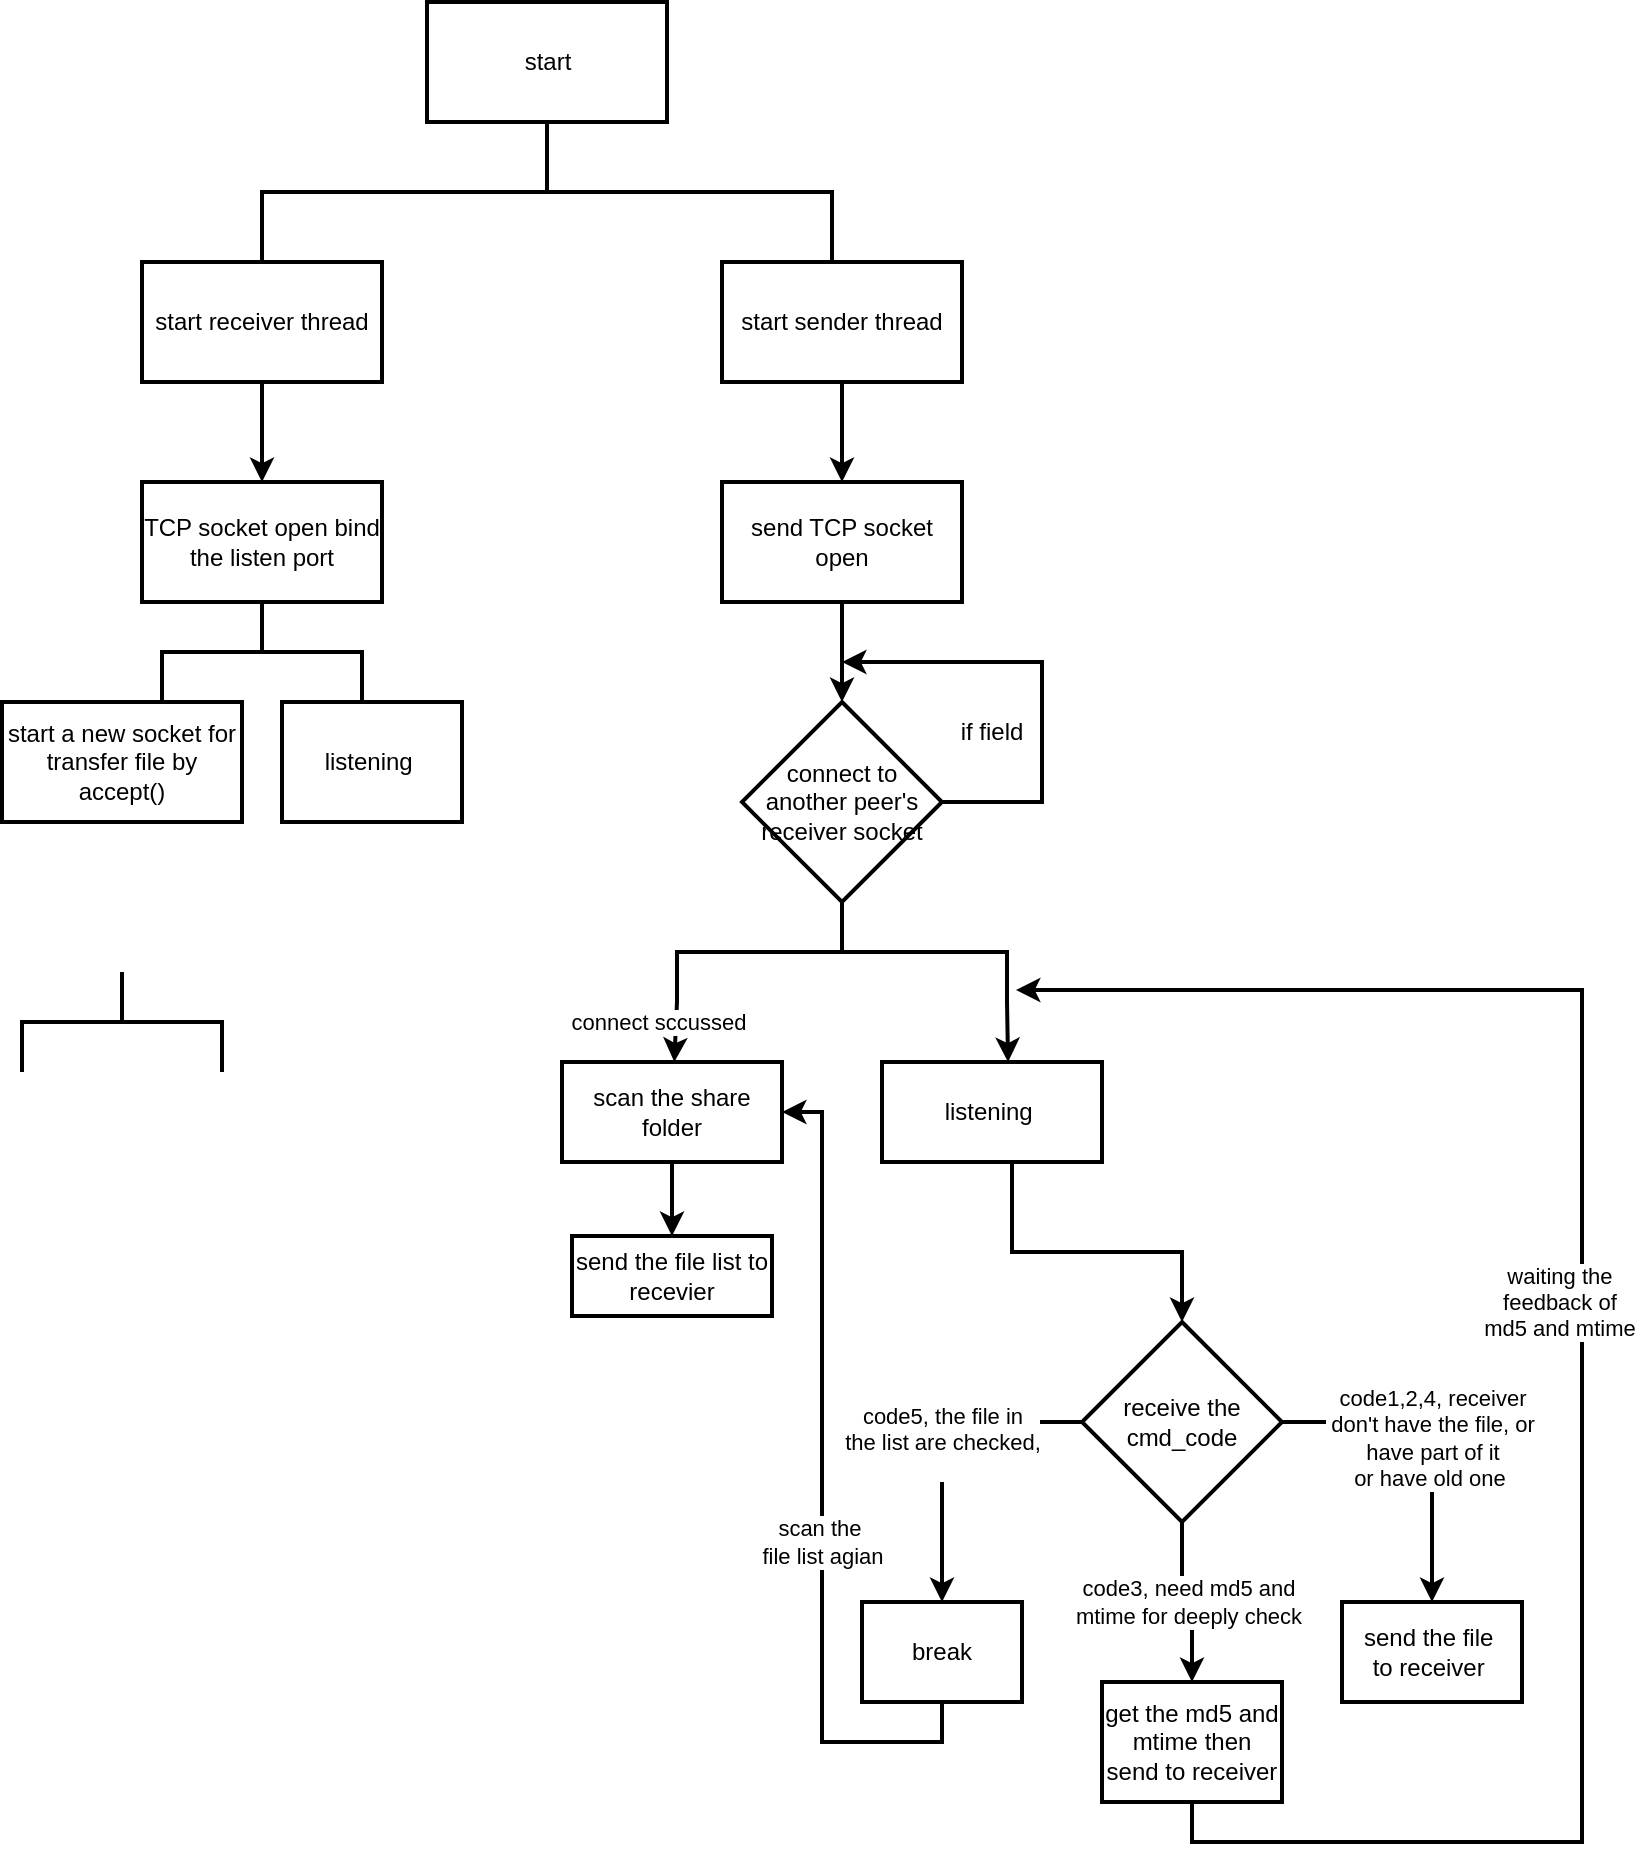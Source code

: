 <mxfile version="15.9.6" type="github">
  <diagram id="hlrBycA3chPfsHqmcFS2" name="Page-1">
    <mxGraphModel dx="887" dy="785" grid="1" gridSize="10" guides="1" tooltips="1" connect="1" arrows="1" fold="1" page="1" pageScale="1" pageWidth="1169" pageHeight="1654" math="0" shadow="0">
      <root>
        <mxCell id="0" />
        <mxCell id="1" parent="0" />
        <mxCell id="_comqVu3pURFIqQYHpvl-1" value="start" style="rounded=0;whiteSpace=wrap;html=1;strokeWidth=2;" vertex="1" parent="1">
          <mxGeometry x="542.5" y="220" width="120" height="60" as="geometry" />
        </mxCell>
        <mxCell id="_comqVu3pURFIqQYHpvl-2" value="" style="strokeWidth=2;html=1;shape=mxgraph.flowchart.annotation_2;align=left;labelPosition=right;pointerEvents=1;direction=south;" vertex="1" parent="1">
          <mxGeometry x="460" y="280" width="285" height="70" as="geometry" />
        </mxCell>
        <mxCell id="_comqVu3pURFIqQYHpvl-9" value="" style="edgeStyle=orthogonalEdgeStyle;rounded=0;orthogonalLoop=1;jettySize=auto;html=1;strokeWidth=2;" edge="1" parent="1" source="_comqVu3pURFIqQYHpvl-5">
          <mxGeometry relative="1" as="geometry">
            <mxPoint x="460" y="460" as="targetPoint" />
            <Array as="points">
              <mxPoint x="460" y="460" />
              <mxPoint x="460" y="460" />
            </Array>
          </mxGeometry>
        </mxCell>
        <mxCell id="_comqVu3pURFIqQYHpvl-5" value="start receiver thread" style="rounded=0;whiteSpace=wrap;html=1;strokeWidth=2;" vertex="1" parent="1">
          <mxGeometry x="400" y="350" width="120" height="60" as="geometry" />
        </mxCell>
        <mxCell id="_comqVu3pURFIqQYHpvl-22" value="" style="edgeStyle=orthogonalEdgeStyle;rounded=0;orthogonalLoop=1;jettySize=auto;html=1;strokeWidth=2;" edge="1" parent="1" source="_comqVu3pURFIqQYHpvl-6" target="_comqVu3pURFIqQYHpvl-21">
          <mxGeometry relative="1" as="geometry" />
        </mxCell>
        <mxCell id="_comqVu3pURFIqQYHpvl-6" value="start sender thread" style="rounded=0;whiteSpace=wrap;html=1;strokeWidth=2;" vertex="1" parent="1">
          <mxGeometry x="690" y="350" width="120" height="60" as="geometry" />
        </mxCell>
        <mxCell id="_comqVu3pURFIqQYHpvl-8" value="TCP socket open bind the listen port" style="rounded=0;whiteSpace=wrap;html=1;strokeWidth=2;" vertex="1" parent="1">
          <mxGeometry x="400" y="460" width="120" height="60" as="geometry" />
        </mxCell>
        <mxCell id="_comqVu3pURFIqQYHpvl-12" value="" style="strokeWidth=2;html=1;shape=mxgraph.flowchart.annotation_2;align=left;labelPosition=right;pointerEvents=1;direction=south;" vertex="1" parent="1">
          <mxGeometry x="410" y="520" width="100" height="50" as="geometry" />
        </mxCell>
        <mxCell id="_comqVu3pURFIqQYHpvl-18" value="start a new socket for transfer file by accept()" style="rounded=0;whiteSpace=wrap;html=1;strokeWidth=2;" vertex="1" parent="1">
          <mxGeometry x="330" y="570" width="120" height="60" as="geometry" />
        </mxCell>
        <mxCell id="_comqVu3pURFIqQYHpvl-21" value="send TCP socket open" style="rounded=0;whiteSpace=wrap;html=1;strokeWidth=2;" vertex="1" parent="1">
          <mxGeometry x="690" y="460" width="120" height="60" as="geometry" />
        </mxCell>
        <mxCell id="_comqVu3pURFIqQYHpvl-23" value="listening&amp;nbsp;" style="rounded=0;whiteSpace=wrap;html=1;strokeWidth=2;" vertex="1" parent="1">
          <mxGeometry x="470" y="570" width="90" height="60" as="geometry" />
        </mxCell>
        <mxCell id="_comqVu3pURFIqQYHpvl-57" value="" style="edgeStyle=orthogonalEdgeStyle;rounded=0;orthogonalLoop=1;jettySize=auto;html=1;strokeWidth=2;" edge="1" parent="1" source="_comqVu3pURFIqQYHpvl-21" target="_comqVu3pURFIqQYHpvl-26">
          <mxGeometry relative="1" as="geometry" />
        </mxCell>
        <mxCell id="_comqVu3pURFIqQYHpvl-26" value="connect to another peer&#39;s receiver socket" style="strokeWidth=2;html=1;shape=mxgraph.flowchart.decision;whiteSpace=wrap;" vertex="1" parent="1">
          <mxGeometry x="700" y="570" width="100" height="100" as="geometry" />
        </mxCell>
        <mxCell id="_comqVu3pURFIqQYHpvl-30" value="connect sccussed" style="endArrow=classic;html=1;rounded=0;strokeWidth=2;exitX=1;exitY=1;exitDx=0;exitDy=0;exitPerimeter=0;" edge="1" parent="1" source="_comqVu3pURFIqQYHpvl-40" target="_comqVu3pURFIqQYHpvl-31">
          <mxGeometry x="-0.286" y="-9" width="50" height="50" relative="1" as="geometry">
            <mxPoint x="665" y="710" as="sourcePoint" />
            <mxPoint x="670" y="780" as="targetPoint" />
            <mxPoint as="offset" />
          </mxGeometry>
        </mxCell>
        <mxCell id="_comqVu3pURFIqQYHpvl-47" value="" style="edgeStyle=orthogonalEdgeStyle;rounded=0;orthogonalLoop=1;jettySize=auto;html=1;strokeWidth=2;" edge="1" parent="1" source="_comqVu3pURFIqQYHpvl-31" target="_comqVu3pURFIqQYHpvl-46">
          <mxGeometry relative="1" as="geometry" />
        </mxCell>
        <mxCell id="_comqVu3pURFIqQYHpvl-31" value="scan the share folder" style="rounded=0;whiteSpace=wrap;html=1;strokeWidth=2;" vertex="1" parent="1">
          <mxGeometry x="610" y="750" width="110" height="50" as="geometry" />
        </mxCell>
        <mxCell id="_comqVu3pURFIqQYHpvl-67" style="edgeStyle=orthogonalEdgeStyle;rounded=0;orthogonalLoop=1;jettySize=auto;html=1;exitX=1;exitY=0;exitDx=0;exitDy=0;exitPerimeter=0;entryX=0.573;entryY=0;entryDx=0;entryDy=0;strokeWidth=2;entryPerimeter=0;" edge="1" parent="1" source="_comqVu3pURFIqQYHpvl-40" target="_comqVu3pURFIqQYHpvl-45">
          <mxGeometry relative="1" as="geometry" />
        </mxCell>
        <mxCell id="_comqVu3pURFIqQYHpvl-40" value="" style="strokeWidth=2;html=1;shape=mxgraph.flowchart.annotation_2;align=left;labelPosition=right;pointerEvents=1;direction=south;" vertex="1" parent="1">
          <mxGeometry x="667.5" y="670" width="165" height="50" as="geometry" />
        </mxCell>
        <mxCell id="_comqVu3pURFIqQYHpvl-45" value="listening&amp;nbsp;" style="rounded=0;whiteSpace=wrap;html=1;strokeWidth=2;" vertex="1" parent="1">
          <mxGeometry x="770" y="750" width="110" height="50" as="geometry" />
        </mxCell>
        <mxCell id="_comqVu3pURFIqQYHpvl-46" value="send the file list to recevier" style="rounded=0;whiteSpace=wrap;html=1;strokeWidth=2;" vertex="1" parent="1">
          <mxGeometry x="615" y="837" width="100" height="40" as="geometry" />
        </mxCell>
        <mxCell id="_comqVu3pURFIqQYHpvl-49" value="" style="edgeStyle=orthogonalEdgeStyle;rounded=0;orthogonalLoop=1;jettySize=auto;html=1;strokeWidth=2;" edge="1" parent="1" source="_comqVu3pURFIqQYHpvl-45" target="_comqVu3pURFIqQYHpvl-48">
          <mxGeometry relative="1" as="geometry">
            <Array as="points">
              <mxPoint x="835" y="845" />
              <mxPoint x="920" y="845" />
            </Array>
          </mxGeometry>
        </mxCell>
        <mxCell id="_comqVu3pURFIqQYHpvl-51" value="code5, the file in&lt;br&gt;the list are checked,&lt;br&gt;&amp;nbsp;" style="edgeStyle=orthogonalEdgeStyle;rounded=0;orthogonalLoop=1;jettySize=auto;html=1;strokeWidth=2;" edge="1" parent="1" source="_comqVu3pURFIqQYHpvl-48" target="_comqVu3pURFIqQYHpvl-50">
          <mxGeometry relative="1" as="geometry" />
        </mxCell>
        <mxCell id="_comqVu3pURFIqQYHpvl-53" value="code3, need md5 and &lt;br&gt;mtime for deeply check" style="edgeStyle=orthogonalEdgeStyle;rounded=0;orthogonalLoop=1;jettySize=auto;html=1;strokeWidth=2;" edge="1" parent="1" source="_comqVu3pURFIqQYHpvl-48" target="_comqVu3pURFIqQYHpvl-52">
          <mxGeometry relative="1" as="geometry" />
        </mxCell>
        <mxCell id="_comqVu3pURFIqQYHpvl-69" value="code1,2,4, receiver&lt;br&gt;&amp;nbsp;don&#39;t have the file, or&amp;nbsp;&lt;br&gt;have part of it&lt;br&gt;or have old one&amp;nbsp;" style="edgeStyle=orthogonalEdgeStyle;rounded=0;orthogonalLoop=1;jettySize=auto;html=1;strokeWidth=2;" edge="1" parent="1" source="_comqVu3pURFIqQYHpvl-48" target="_comqVu3pURFIqQYHpvl-68">
          <mxGeometry relative="1" as="geometry" />
        </mxCell>
        <mxCell id="_comqVu3pURFIqQYHpvl-48" value="receive the cmd_code" style="strokeWidth=2;html=1;shape=mxgraph.flowchart.decision;whiteSpace=wrap;" vertex="1" parent="1">
          <mxGeometry x="870" y="880" width="100" height="100" as="geometry" />
        </mxCell>
        <mxCell id="_comqVu3pURFIqQYHpvl-73" style="edgeStyle=orthogonalEdgeStyle;rounded=0;orthogonalLoop=1;jettySize=auto;html=1;exitX=0.5;exitY=1;exitDx=0;exitDy=0;entryX=1;entryY=0.5;entryDx=0;entryDy=0;strokeWidth=2;" edge="1" parent="1" source="_comqVu3pURFIqQYHpvl-50" target="_comqVu3pURFIqQYHpvl-31">
          <mxGeometry relative="1" as="geometry" />
        </mxCell>
        <mxCell id="_comqVu3pURFIqQYHpvl-74" value="scan the&amp;nbsp;&lt;br&gt;file list agian" style="edgeLabel;html=1;align=center;verticalAlign=middle;resizable=0;points=[];" vertex="1" connectable="0" parent="_comqVu3pURFIqQYHpvl-73">
          <mxGeometry x="0.518" y="-2" relative="1" as="geometry">
            <mxPoint x="-2" y="135" as="offset" />
          </mxGeometry>
        </mxCell>
        <mxCell id="_comqVu3pURFIqQYHpvl-50" value="break" style="whiteSpace=wrap;html=1;strokeWidth=2;" vertex="1" parent="1">
          <mxGeometry x="760" y="1020" width="80" height="50" as="geometry" />
        </mxCell>
        <mxCell id="_comqVu3pURFIqQYHpvl-72" value="waiting the&amp;nbsp;&lt;br&gt;feedback of&amp;nbsp;&lt;br&gt;md5 and mtime&amp;nbsp;" style="edgeStyle=orthogonalEdgeStyle;rounded=0;orthogonalLoop=1;jettySize=auto;html=1;exitX=0.5;exitY=1;exitDx=0;exitDy=0;entryX=0.88;entryY=-0.027;entryDx=0;entryDy=0;entryPerimeter=0;strokeWidth=2;" edge="1" parent="1" source="_comqVu3pURFIqQYHpvl-52" target="_comqVu3pURFIqQYHpvl-40">
          <mxGeometry x="0.05" y="10" relative="1" as="geometry">
            <Array as="points">
              <mxPoint x="925" y="1140" />
              <mxPoint x="1120" y="1140" />
              <mxPoint x="1120" y="714" />
            </Array>
            <mxPoint as="offset" />
          </mxGeometry>
        </mxCell>
        <mxCell id="_comqVu3pURFIqQYHpvl-52" value="get the md5 and mtime then send to receiver" style="whiteSpace=wrap;html=1;strokeWidth=2;" vertex="1" parent="1">
          <mxGeometry x="880" y="1060" width="90" height="60" as="geometry" />
        </mxCell>
        <mxCell id="_comqVu3pURFIqQYHpvl-64" style="edgeStyle=orthogonalEdgeStyle;rounded=0;orthogonalLoop=1;jettySize=auto;html=1;exitX=1;exitY=0;exitDx=0;exitDy=0;strokeWidth=2;" edge="1" parent="1" source="_comqVu3pURFIqQYHpvl-60">
          <mxGeometry relative="1" as="geometry">
            <mxPoint x="750" y="550" as="targetPoint" />
            <Array as="points">
              <mxPoint x="810" y="550" />
              <mxPoint x="810" y="550" />
            </Array>
          </mxGeometry>
        </mxCell>
        <mxCell id="_comqVu3pURFIqQYHpvl-60" value="if field" style="shape=partialRectangle;whiteSpace=wrap;html=1;top=0;left=0;fillColor=none;strokeWidth=2;" vertex="1" parent="1">
          <mxGeometry x="800" y="550" width="50" height="70" as="geometry" />
        </mxCell>
        <mxCell id="_comqVu3pURFIqQYHpvl-68" value="send the file&amp;nbsp;&lt;br&gt;to receiver&amp;nbsp;" style="whiteSpace=wrap;html=1;strokeWidth=2;" vertex="1" parent="1">
          <mxGeometry x="1000" y="1020" width="90" height="50" as="geometry" />
        </mxCell>
        <mxCell id="_comqVu3pURFIqQYHpvl-75" value="" style="strokeWidth=2;html=1;shape=mxgraph.flowchart.annotation_2;align=left;labelPosition=right;pointerEvents=1;direction=south;" vertex="1" parent="1">
          <mxGeometry x="340" y="705" width="100" height="50" as="geometry" />
        </mxCell>
      </root>
    </mxGraphModel>
  </diagram>
</mxfile>
